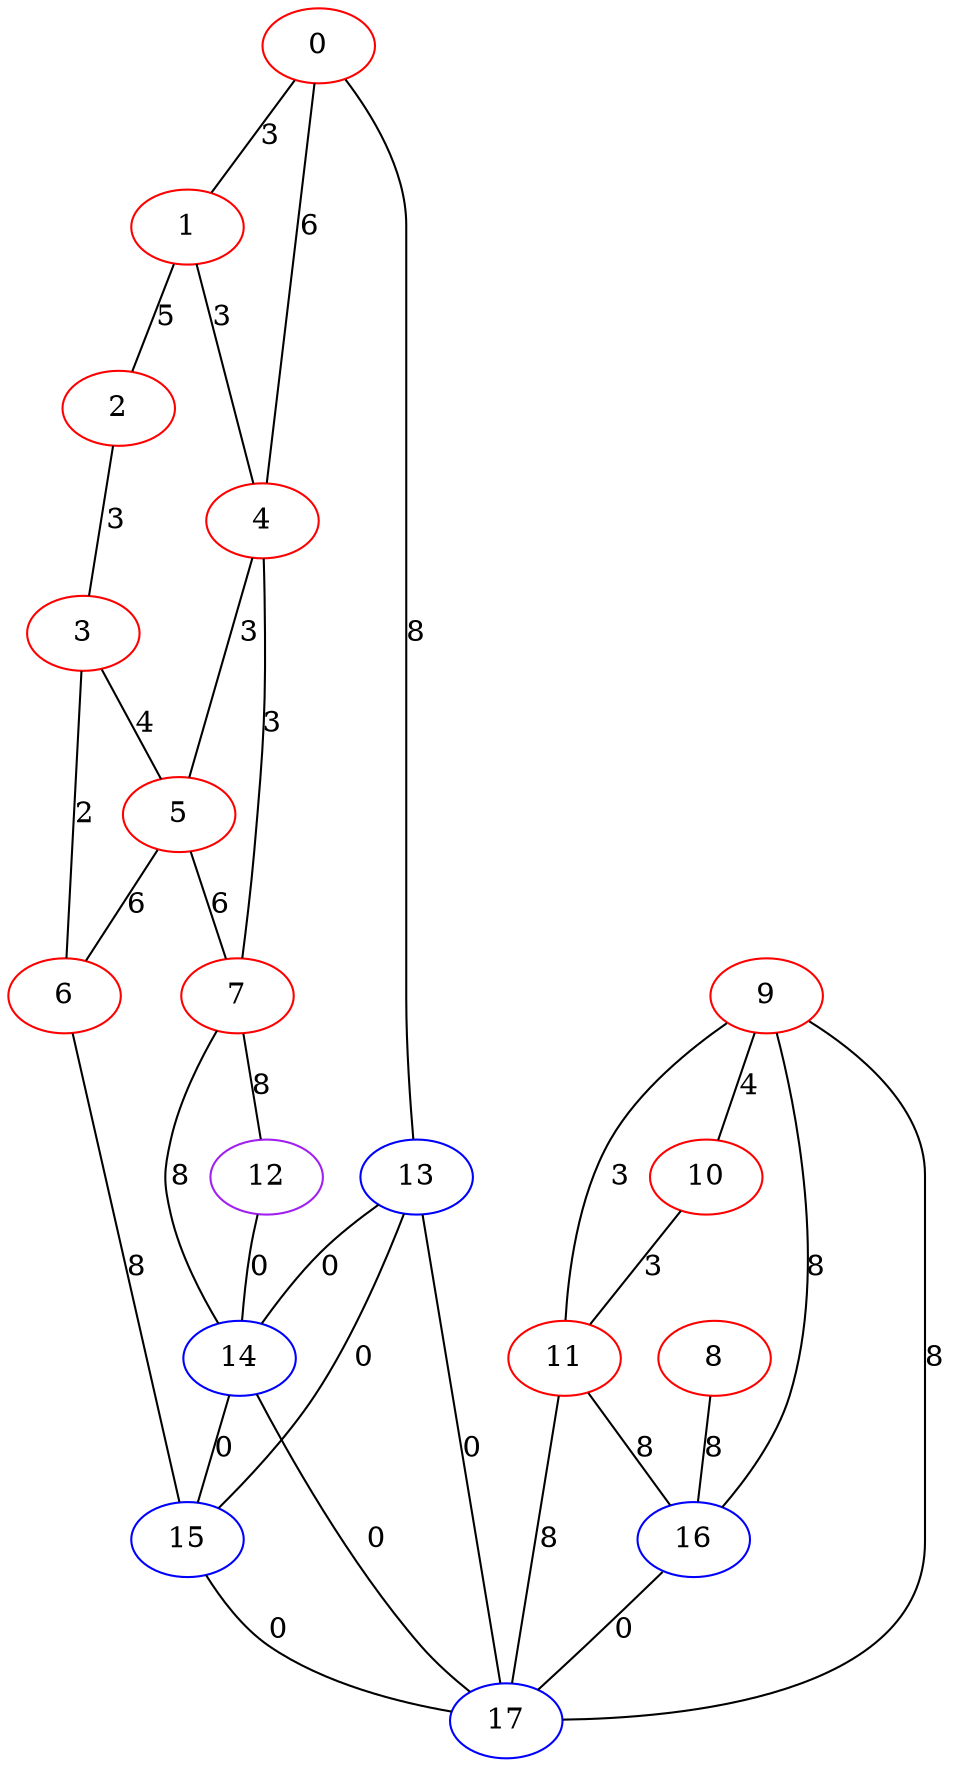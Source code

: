 graph "" {
0 [color=red, weight=1];
1 [color=red, weight=1];
2 [color=red, weight=1];
3 [color=red, weight=1];
4 [color=red, weight=1];
5 [color=red, weight=1];
6 [color=red, weight=1];
7 [color=red, weight=1];
8 [color=red, weight=1];
9 [color=red, weight=1];
10 [color=red, weight=1];
11 [color=red, weight=1];
12 [color=purple, weight=4];
13 [color=blue, weight=3];
14 [color=blue, weight=3];
15 [color=blue, weight=3];
16 [color=blue, weight=3];
17 [color=blue, weight=3];
0 -- 1  [key=0, label=3];
0 -- 4  [key=0, label=6];
0 -- 13  [key=0, label=8];
1 -- 2  [key=0, label=5];
1 -- 4  [key=0, label=3];
2 -- 3  [key=0, label=3];
3 -- 5  [key=0, label=4];
3 -- 6  [key=0, label=2];
4 -- 5  [key=0, label=3];
4 -- 7  [key=0, label=3];
5 -- 6  [key=0, label=6];
5 -- 7  [key=0, label=6];
6 -- 15  [key=0, label=8];
7 -- 12  [key=0, label=8];
7 -- 14  [key=0, label=8];
8 -- 16  [key=0, label=8];
9 -- 16  [key=0, label=8];
9 -- 17  [key=0, label=8];
9 -- 10  [key=0, label=4];
9 -- 11  [key=0, label=3];
10 -- 11  [key=0, label=3];
11 -- 16  [key=0, label=8];
11 -- 17  [key=0, label=8];
12 -- 14  [key=0, label=0];
13 -- 17  [key=0, label=0];
13 -- 14  [key=0, label=0];
13 -- 15  [key=0, label=0];
14 -- 17  [key=0, label=0];
14 -- 15  [key=0, label=0];
15 -- 17  [key=0, label=0];
16 -- 17  [key=0, label=0];
}
